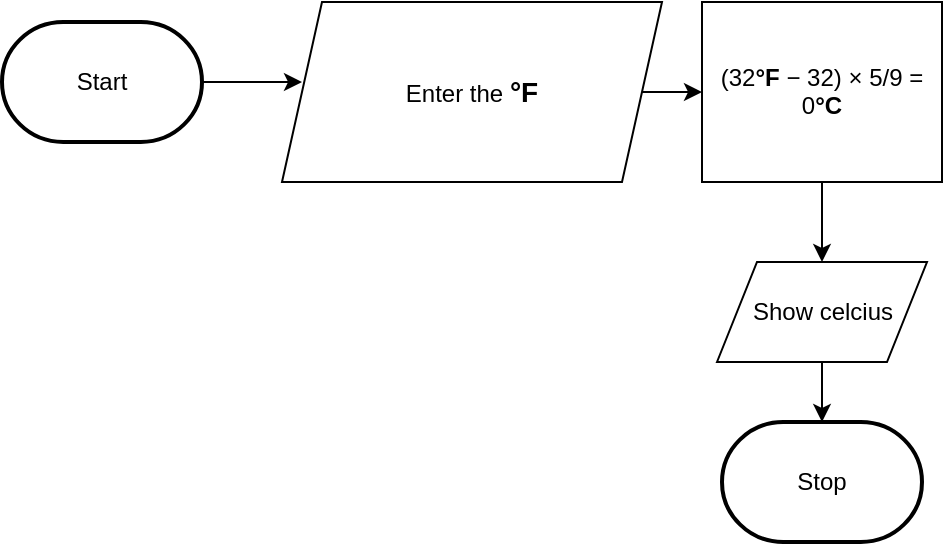 <mxfile>
    <diagram id="HIP3nbAZw_EuaXWnEj3U" name="Page-1">
        <mxGraphModel dx="1086" dy="743" grid="1" gridSize="10" guides="1" tooltips="1" connect="1" arrows="1" fold="1" page="1" pageScale="1" pageWidth="850" pageHeight="1100" math="0" shadow="0">
            <root>
                <mxCell id="0"/>
                <mxCell id="1" parent="0"/>
                <mxCell id="17" style="edgeStyle=orthogonalEdgeStyle;html=1;exitX=1;exitY=0.5;exitDx=0;exitDy=0;exitPerimeter=0;rounded=0;" edge="1" parent="1" source="18">
                    <mxGeometry relative="1" as="geometry">
                        <mxPoint x="260" y="205" as="targetPoint"/>
                    </mxGeometry>
                </mxCell>
                <mxCell id="18" value="Start" style="strokeWidth=2;html=1;shape=mxgraph.flowchart.terminator;whiteSpace=wrap;" vertex="1" parent="1">
                    <mxGeometry x="110" y="175" width="100" height="60" as="geometry"/>
                </mxCell>
                <mxCell id="19" value="Stop" style="strokeWidth=2;html=1;shape=mxgraph.flowchart.terminator;whiteSpace=wrap;" vertex="1" parent="1">
                    <mxGeometry x="470" y="375" width="100" height="60" as="geometry"/>
                </mxCell>
                <mxCell id="20" style="edgeStyle=orthogonalEdgeStyle;shape=connector;rounded=0;html=1;exitX=1;exitY=0.5;exitDx=0;exitDy=0;entryX=0;entryY=0.5;entryDx=0;entryDy=0;labelBackgroundColor=default;strokeColor=default;fontFamily=Helvetica;fontSize=11;fontColor=default;endArrow=classic;" edge="1" parent="1" source="21" target="23">
                    <mxGeometry relative="1" as="geometry"/>
                </mxCell>
                <mxCell id="21" value="Enter the&amp;nbsp;&lt;b style=&quot;font-family: arial, sans-serif; font-size: 14px; text-align: left;&quot;&gt;°F&lt;/b&gt;" style="shape=parallelogram;perimeter=parallelogramPerimeter;whiteSpace=wrap;html=1;fixedSize=1;" vertex="1" parent="1">
                    <mxGeometry x="250" y="165" width="190" height="90" as="geometry"/>
                </mxCell>
                <mxCell id="22" style="edgeStyle=orthogonalEdgeStyle;rounded=0;html=1;exitX=0.5;exitY=1;exitDx=0;exitDy=0;" edge="1" parent="1" source="23" target="25">
                    <mxGeometry relative="1" as="geometry"/>
                </mxCell>
                <mxCell id="23" value="&lt;div style=&quot;margin-bottom: 2px; padding: 2.5px 3px 1.5px;&quot; class=&quot;bjhkR&quot;&gt;(32&lt;b&gt;°F&lt;/b&gt;&amp;nbsp;− 32) × 5/9 = 0&lt;b&gt;°C&lt;/b&gt;&lt;/div&gt;" style="rounded=0;whiteSpace=wrap;html=1;" vertex="1" parent="1">
                    <mxGeometry x="460" y="165" width="120" height="90" as="geometry"/>
                </mxCell>
                <mxCell id="24" style="edgeStyle=orthogonalEdgeStyle;shape=connector;rounded=0;html=1;exitX=0.5;exitY=1;exitDx=0;exitDy=0;entryX=0.5;entryY=0;entryDx=0;entryDy=0;entryPerimeter=0;labelBackgroundColor=default;strokeColor=default;fontFamily=Helvetica;fontSize=11;fontColor=default;endArrow=classic;" edge="1" parent="1" source="25" target="19">
                    <mxGeometry relative="1" as="geometry"/>
                </mxCell>
                <mxCell id="25" value="Show celcius" style="shape=parallelogram;perimeter=parallelogramPerimeter;whiteSpace=wrap;html=1;fixedSize=1;" vertex="1" parent="1">
                    <mxGeometry x="467.5" y="295" width="105" height="50" as="geometry"/>
                </mxCell>
            </root>
        </mxGraphModel>
    </diagram>
</mxfile>